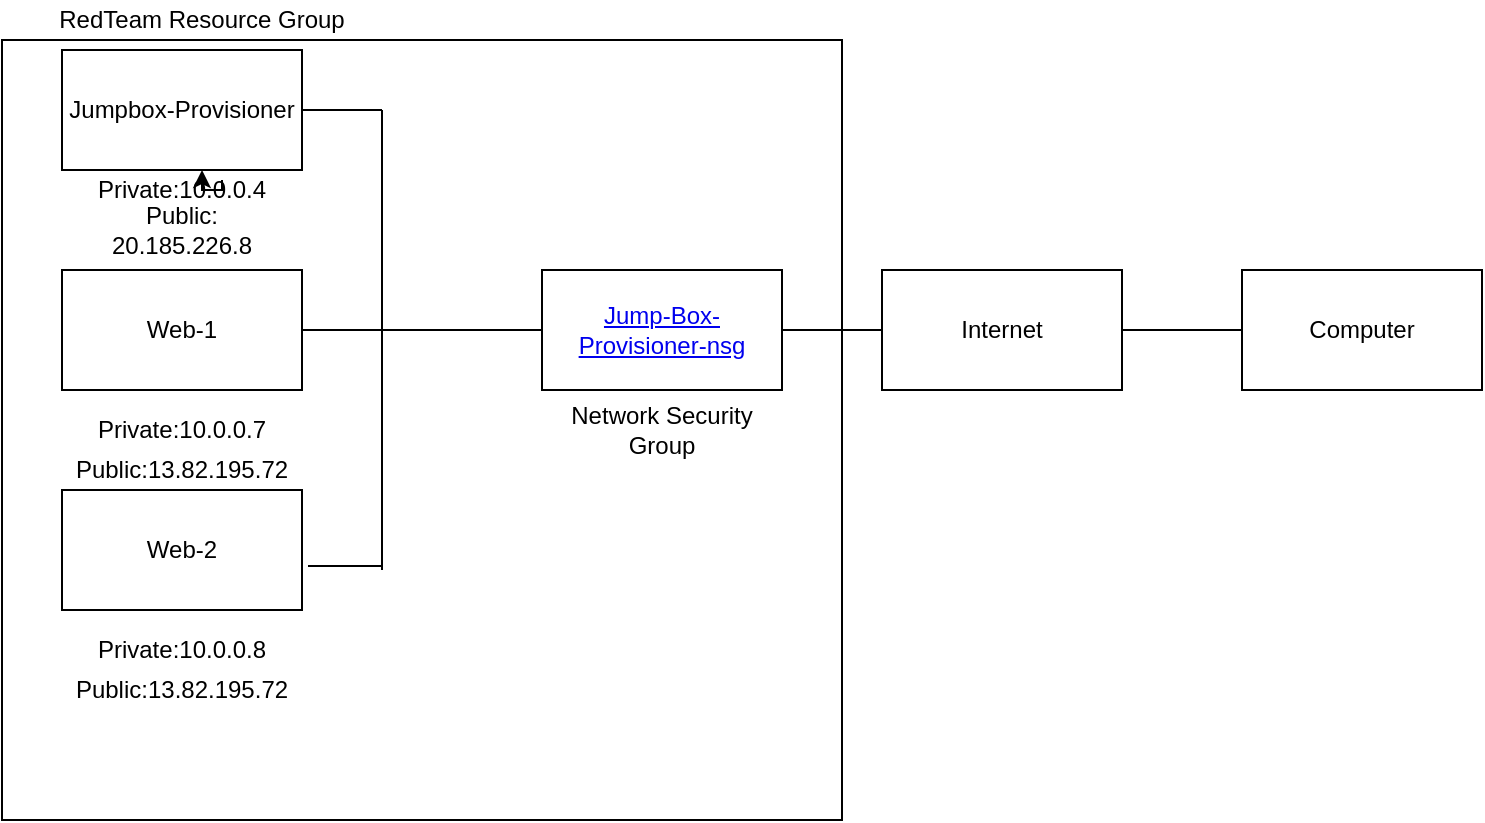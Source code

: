 <mxfile version="14.3.0" type="device"><diagram id="C5RBs43oDa-KdzZeNtuy" name="Page-1"><mxGraphModel dx="865" dy="479" grid="1" gridSize="10" guides="1" tooltips="1" connect="1" arrows="1" fold="1" page="1" pageScale="1" pageWidth="827" pageHeight="1169" background="#ffffff" math="0" shadow="0"><root><mxCell id="WIyWlLk6GJQsqaUBKTNV-0"/><mxCell id="WIyWlLk6GJQsqaUBKTNV-1" parent="WIyWlLk6GJQsqaUBKTNV-0"/><mxCell id="yNueQAl3s-Ur52HgUSHc-5" value="" style="rounded=0;whiteSpace=wrap;html=1;" vertex="1" parent="WIyWlLk6GJQsqaUBKTNV-1"><mxGeometry x="10" y="35" width="420" height="390" as="geometry"/></mxCell><mxCell id="AQZlG-Fas4-wE9HjO4p1-0" value="&lt;div&gt;Jumpbox-Provisioner&lt;/div&gt;" style="rounded=0;whiteSpace=wrap;html=1;" parent="WIyWlLk6GJQsqaUBKTNV-1" vertex="1"><mxGeometry x="40" y="40" width="120" height="60" as="geometry"/></mxCell><mxCell id="AQZlG-Fas4-wE9HjO4p1-1" value="&lt;div&gt;Web-1&lt;/div&gt;" style="rounded=0;whiteSpace=wrap;html=1;" parent="WIyWlLk6GJQsqaUBKTNV-1" vertex="1"><mxGeometry x="40" y="150" width="120" height="60" as="geometry"/></mxCell><mxCell id="AQZlG-Fas4-wE9HjO4p1-2" value="&lt;div&gt;Web-2&lt;/div&gt;" style="rounded=0;whiteSpace=wrap;html=1;" parent="WIyWlLk6GJQsqaUBKTNV-1" vertex="1"><mxGeometry x="40" y="260" width="120" height="60" as="geometry"/></mxCell><mxCell id="AQZlG-Fas4-wE9HjO4p1-8" value="&lt;a class=&quot;fxc-gcflink-link&quot; tabindex=&quot;0&quot; href=&quot;https://portal.azure.com/#@Dacciankgmail.onmicrosoft.com/resource/subscriptions/a82699fa-b22d-439f-868f-57e10753019b/resourceGroups/RedTeam/providers/Microsoft.Network/networkSecurityGroups/Jump-Box-Provisioner-nsg&quot;&gt;Jump-Box-Provisioner-nsg&lt;/a&gt;" style="rounded=0;whiteSpace=wrap;html=1;" parent="WIyWlLk6GJQsqaUBKTNV-1" vertex="1"><mxGeometry x="280" y="150" width="120" height="60" as="geometry"/></mxCell><mxCell id="AQZlG-Fas4-wE9HjO4p1-9" value="&lt;div&gt;Network Security&lt;/div&gt;&lt;div&gt;Group&lt;br&gt;&lt;/div&gt;" style="text;html=1;strokeColor=none;fillColor=none;align=center;verticalAlign=middle;whiteSpace=wrap;rounded=0;" parent="WIyWlLk6GJQsqaUBKTNV-1" vertex="1"><mxGeometry x="280" y="220" width="120" height="20" as="geometry"/></mxCell><mxCell id="AQZlG-Fas4-wE9HjO4p1-10" value="Private:10.0.0.4" style="text;html=1;strokeColor=none;fillColor=none;align=center;verticalAlign=middle;whiteSpace=wrap;rounded=0;" parent="WIyWlLk6GJQsqaUBKTNV-1" vertex="1"><mxGeometry x="80" y="100" width="40" height="20" as="geometry"/></mxCell><mxCell id="AQZlG-Fas4-wE9HjO4p1-11" value="Private:10.0.0.7" style="text;html=1;strokeColor=none;fillColor=none;align=center;verticalAlign=middle;whiteSpace=wrap;rounded=0;" parent="WIyWlLk6GJQsqaUBKTNV-1" vertex="1"><mxGeometry x="80" y="220" width="40" height="20" as="geometry"/></mxCell><mxCell id="AQZlG-Fas4-wE9HjO4p1-12" value="Private:10.0.0.8" style="text;html=1;strokeColor=none;fillColor=none;align=center;verticalAlign=middle;whiteSpace=wrap;rounded=0;" parent="WIyWlLk6GJQsqaUBKTNV-1" vertex="1"><mxGeometry x="80" y="330" width="40" height="20" as="geometry"/></mxCell><mxCell id="AQZlG-Fas4-wE9HjO4p1-13" value="" style="endArrow=none;html=1;exitX=1;exitY=0.5;exitDx=0;exitDy=0;" parent="WIyWlLk6GJQsqaUBKTNV-1" source="AQZlG-Fas4-wE9HjO4p1-0" edge="1"><mxGeometry width="50" height="50" relative="1" as="geometry"><mxPoint x="390" y="320" as="sourcePoint"/><mxPoint x="200" y="70" as="targetPoint"/></mxGeometry></mxCell><mxCell id="AQZlG-Fas4-wE9HjO4p1-15" value="" style="endArrow=none;html=1;exitX=1;exitY=0.5;exitDx=0;exitDy=0;" parent="WIyWlLk6GJQsqaUBKTNV-1" source="AQZlG-Fas4-wE9HjO4p1-1" edge="1"><mxGeometry width="50" height="50" relative="1" as="geometry"><mxPoint x="170" y="220" as="sourcePoint"/><mxPoint x="200" y="180" as="targetPoint"/></mxGeometry></mxCell><mxCell id="AQZlG-Fas4-wE9HjO4p1-16" value="" style="endArrow=none;html=1;exitX=1.025;exitY=0.633;exitDx=0;exitDy=0;exitPerimeter=0;" parent="WIyWlLk6GJQsqaUBKTNV-1" source="AQZlG-Fas4-wE9HjO4p1-2" edge="1"><mxGeometry width="50" height="50" relative="1" as="geometry"><mxPoint x="390" y="320" as="sourcePoint"/><mxPoint x="200" y="298" as="targetPoint"/></mxGeometry></mxCell><mxCell id="AQZlG-Fas4-wE9HjO4p1-17" value="" style="endArrow=none;html=1;" parent="WIyWlLk6GJQsqaUBKTNV-1" edge="1"><mxGeometry width="50" height="50" relative="1" as="geometry"><mxPoint x="200" y="300" as="sourcePoint"/><mxPoint x="200" y="70" as="targetPoint"/></mxGeometry></mxCell><mxCell id="AQZlG-Fas4-wE9HjO4p1-18" value="" style="endArrow=none;html=1;" parent="WIyWlLk6GJQsqaUBKTNV-1" edge="1"><mxGeometry width="50" height="50" relative="1" as="geometry"><mxPoint x="200" y="180" as="sourcePoint"/><mxPoint x="280" y="180" as="targetPoint"/></mxGeometry></mxCell><mxCell id="AQZlG-Fas4-wE9HjO4p1-19" value="" style="endArrow=none;html=1;exitX=1;exitY=0.5;exitDx=0;exitDy=0;" parent="WIyWlLk6GJQsqaUBKTNV-1" source="AQZlG-Fas4-wE9HjO4p1-8" edge="1"><mxGeometry width="50" height="50" relative="1" as="geometry"><mxPoint x="390" y="320" as="sourcePoint"/><mxPoint x="450" y="180" as="targetPoint"/></mxGeometry></mxCell><mxCell id="AQZlG-Fas4-wE9HjO4p1-20" value="&lt;div&gt;Internet&lt;/div&gt;" style="rounded=0;whiteSpace=wrap;html=1;" parent="WIyWlLk6GJQsqaUBKTNV-1" vertex="1"><mxGeometry x="450" y="150" width="120" height="60" as="geometry"/></mxCell><mxCell id="AQZlG-Fas4-wE9HjO4p1-21" value="Public:13.82.195.72" style="text;html=1;strokeColor=none;fillColor=none;align=center;verticalAlign=middle;whiteSpace=wrap;rounded=0;" parent="WIyWlLk6GJQsqaUBKTNV-1" vertex="1"><mxGeometry x="80" y="240" width="40" height="20" as="geometry"/></mxCell><mxCell id="AQZlG-Fas4-wE9HjO4p1-22" value="&lt;div class=&quot;fxc-copyablelabel-temp-element&quot;&gt;Public:13.82.195.72&lt;/div&gt;" style="text;html=1;strokeColor=none;fillColor=none;align=center;verticalAlign=middle;whiteSpace=wrap;rounded=0;" parent="WIyWlLk6GJQsqaUBKTNV-1" vertex="1"><mxGeometry x="80" y="350" width="40" height="20" as="geometry"/></mxCell><mxCell id="AQZlG-Fas4-wE9HjO4p1-23" value="Public: 20.185.226.8" style="text;html=1;strokeColor=none;fillColor=none;align=center;verticalAlign=middle;whiteSpace=wrap;rounded=0;" parent="WIyWlLk6GJQsqaUBKTNV-1" vertex="1"><mxGeometry x="80" y="120" width="40" height="20" as="geometry"/></mxCell><mxCell id="AQZlG-Fas4-wE9HjO4p1-24" style="edgeStyle=orthogonalEdgeStyle;rounded=0;orthogonalLoop=1;jettySize=auto;html=1;exitX=1;exitY=0.25;exitDx=0;exitDy=0;entryX=0.75;entryY=0;entryDx=0;entryDy=0;" parent="WIyWlLk6GJQsqaUBKTNV-1" source="AQZlG-Fas4-wE9HjO4p1-10" target="AQZlG-Fas4-wE9HjO4p1-10" edge="1"><mxGeometry relative="1" as="geometry"><Array as="points"><mxPoint x="120" y="110"/></Array></mxGeometry></mxCell><mxCell id="yNueQAl3s-Ur52HgUSHc-0" value="Computer" style="rounded=0;whiteSpace=wrap;html=1;" vertex="1" parent="WIyWlLk6GJQsqaUBKTNV-1"><mxGeometry x="630" y="150" width="120" height="60" as="geometry"/></mxCell><mxCell id="yNueQAl3s-Ur52HgUSHc-4" value="" style="endArrow=none;html=1;entryX=1;entryY=0.5;entryDx=0;entryDy=0;exitX=0;exitY=0.5;exitDx=0;exitDy=0;" edge="1" parent="WIyWlLk6GJQsqaUBKTNV-1" source="yNueQAl3s-Ur52HgUSHc-0" target="AQZlG-Fas4-wE9HjO4p1-20"><mxGeometry width="50" height="50" relative="1" as="geometry"><mxPoint x="633" y="180" as="sourcePoint"/><mxPoint x="460" y="190" as="targetPoint"/></mxGeometry></mxCell><mxCell id="yNueQAl3s-Ur52HgUSHc-6" value="RedTeam Resource Group" style="text;html=1;strokeColor=none;fillColor=none;align=center;verticalAlign=middle;whiteSpace=wrap;rounded=0;" vertex="1" parent="WIyWlLk6GJQsqaUBKTNV-1"><mxGeometry x="20" y="15" width="180" height="20" as="geometry"/></mxCell></root></mxGraphModel></diagram></mxfile>